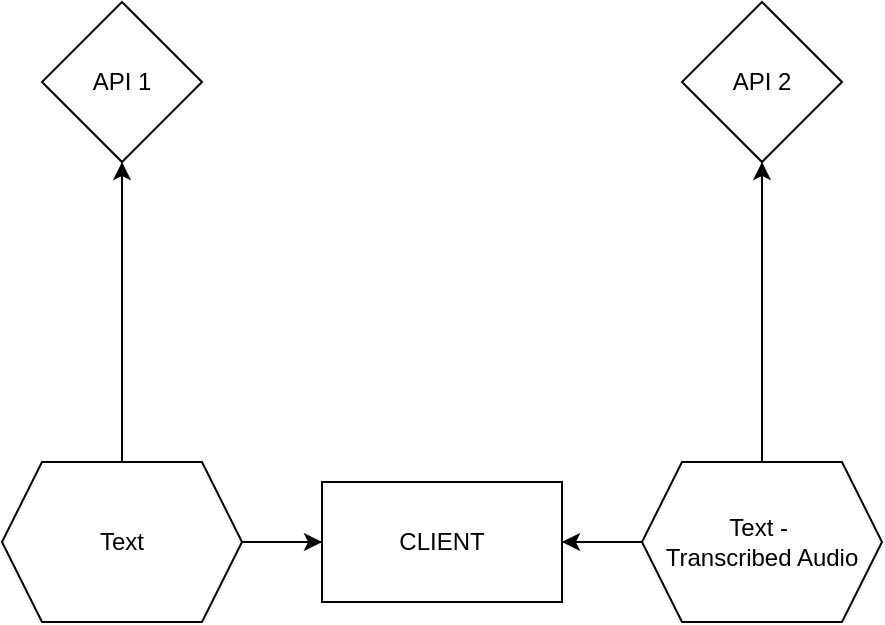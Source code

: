 <mxfile version="24.2.5" type="github">
  <diagram name="Страница — 1" id="Yu0iMR2IUlxV8wK-VmuY">
    <mxGraphModel dx="1434" dy="810" grid="1" gridSize="10" guides="1" tooltips="1" connect="1" arrows="1" fold="1" page="1" pageScale="1" pageWidth="827" pageHeight="1169" math="0" shadow="0">
      <root>
        <mxCell id="0" />
        <mxCell id="1" parent="0" />
        <mxCell id="uYK3HDB5RP-4Jm5CZakB-5" style="edgeStyle=orthogonalEdgeStyle;rounded=0;orthogonalLoop=1;jettySize=auto;html=1;exitX=0;exitY=0.5;exitDx=0;exitDy=0;entryX=0.5;entryY=1;entryDx=0;entryDy=0;" edge="1" parent="1" source="uYK3HDB5RP-4Jm5CZakB-1" target="uYK3HDB5RP-4Jm5CZakB-4">
          <mxGeometry relative="1" as="geometry" />
        </mxCell>
        <mxCell id="uYK3HDB5RP-4Jm5CZakB-8" style="edgeStyle=orthogonalEdgeStyle;rounded=0;orthogonalLoop=1;jettySize=auto;html=1;exitX=1;exitY=0.5;exitDx=0;exitDy=0;entryX=0.5;entryY=1;entryDx=0;entryDy=0;" edge="1" parent="1" source="uYK3HDB5RP-4Jm5CZakB-1" target="uYK3HDB5RP-4Jm5CZakB-3">
          <mxGeometry relative="1" as="geometry" />
        </mxCell>
        <mxCell id="uYK3HDB5RP-4Jm5CZakB-1" value="CLIENT" style="rounded=0;whiteSpace=wrap;html=1;" vertex="1" parent="1">
          <mxGeometry x="340" y="400" width="120" height="60" as="geometry" />
        </mxCell>
        <mxCell id="uYK3HDB5RP-4Jm5CZakB-3" value="API 2" style="rhombus;whiteSpace=wrap;html=1;" vertex="1" parent="1">
          <mxGeometry x="520" y="160" width="80" height="80" as="geometry" />
        </mxCell>
        <mxCell id="uYK3HDB5RP-4Jm5CZakB-4" value="API 1" style="rhombus;whiteSpace=wrap;html=1;" vertex="1" parent="1">
          <mxGeometry x="200" y="160" width="80" height="80" as="geometry" />
        </mxCell>
        <mxCell id="uYK3HDB5RP-4Jm5CZakB-7" value="" style="edgeStyle=orthogonalEdgeStyle;rounded=0;orthogonalLoop=1;jettySize=auto;html=1;" edge="1" parent="1" source="uYK3HDB5RP-4Jm5CZakB-6" target="uYK3HDB5RP-4Jm5CZakB-1">
          <mxGeometry relative="1" as="geometry" />
        </mxCell>
        <mxCell id="uYK3HDB5RP-4Jm5CZakB-6" value="Text" style="shape=hexagon;perimeter=hexagonPerimeter2;whiteSpace=wrap;html=1;fixedSize=1;" vertex="1" parent="1">
          <mxGeometry x="180" y="390" width="120" height="80" as="geometry" />
        </mxCell>
        <mxCell id="uYK3HDB5RP-4Jm5CZakB-11" value="" style="edgeStyle=orthogonalEdgeStyle;rounded=0;orthogonalLoop=1;jettySize=auto;html=1;" edge="1" parent="1" source="uYK3HDB5RP-4Jm5CZakB-9" target="uYK3HDB5RP-4Jm5CZakB-1">
          <mxGeometry relative="1" as="geometry" />
        </mxCell>
        <mxCell id="uYK3HDB5RP-4Jm5CZakB-9" value="Text -&amp;nbsp;&lt;div&gt;Transcribed Audio&lt;/div&gt;" style="shape=hexagon;perimeter=hexagonPerimeter2;whiteSpace=wrap;html=1;fixedSize=1;" vertex="1" parent="1">
          <mxGeometry x="500" y="390" width="120" height="80" as="geometry" />
        </mxCell>
      </root>
    </mxGraphModel>
  </diagram>
</mxfile>
